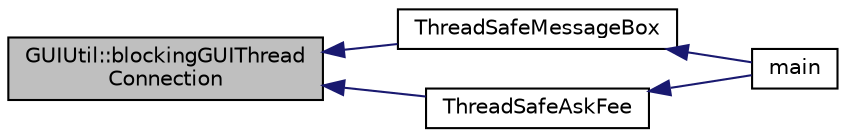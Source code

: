 digraph "GUIUtil::blockingGUIThreadConnection"
{
  edge [fontname="Helvetica",fontsize="10",labelfontname="Helvetica",labelfontsize="10"];
  node [fontname="Helvetica",fontsize="10",shape=record];
  rankdir="LR";
  Node1 [label="GUIUtil::blockingGUIThread\lConnection",height=0.2,width=0.4,color="black", fillcolor="grey75", style="filled", fontcolor="black"];
  Node1 -> Node2 [dir="back",color="midnightblue",fontsize="10",style="solid",fontname="Helvetica"];
  Node2 [label="ThreadSafeMessageBox",height=0.2,width=0.4,color="black", fillcolor="white", style="filled",URL="$d5/d2d/ion_8cpp.html#a3032df312a60d582b78c289aa3a23da5"];
  Node2 -> Node3 [dir="back",color="midnightblue",fontsize="10",style="solid",fontname="Helvetica"];
  Node3 [label="main",height=0.2,width=0.4,color="black", fillcolor="white", style="filled",URL="$d5/d2d/ion_8cpp.html#a0ddf1224851353fc92bfbff6f499fa97"];
  Node1 -> Node4 [dir="back",color="midnightblue",fontsize="10",style="solid",fontname="Helvetica"];
  Node4 [label="ThreadSafeAskFee",height=0.2,width=0.4,color="black", fillcolor="white", style="filled",URL="$d5/d2d/ion_8cpp.html#a9a783852edbeac8b4900f5396f4daf6e"];
  Node4 -> Node3 [dir="back",color="midnightblue",fontsize="10",style="solid",fontname="Helvetica"];
}
